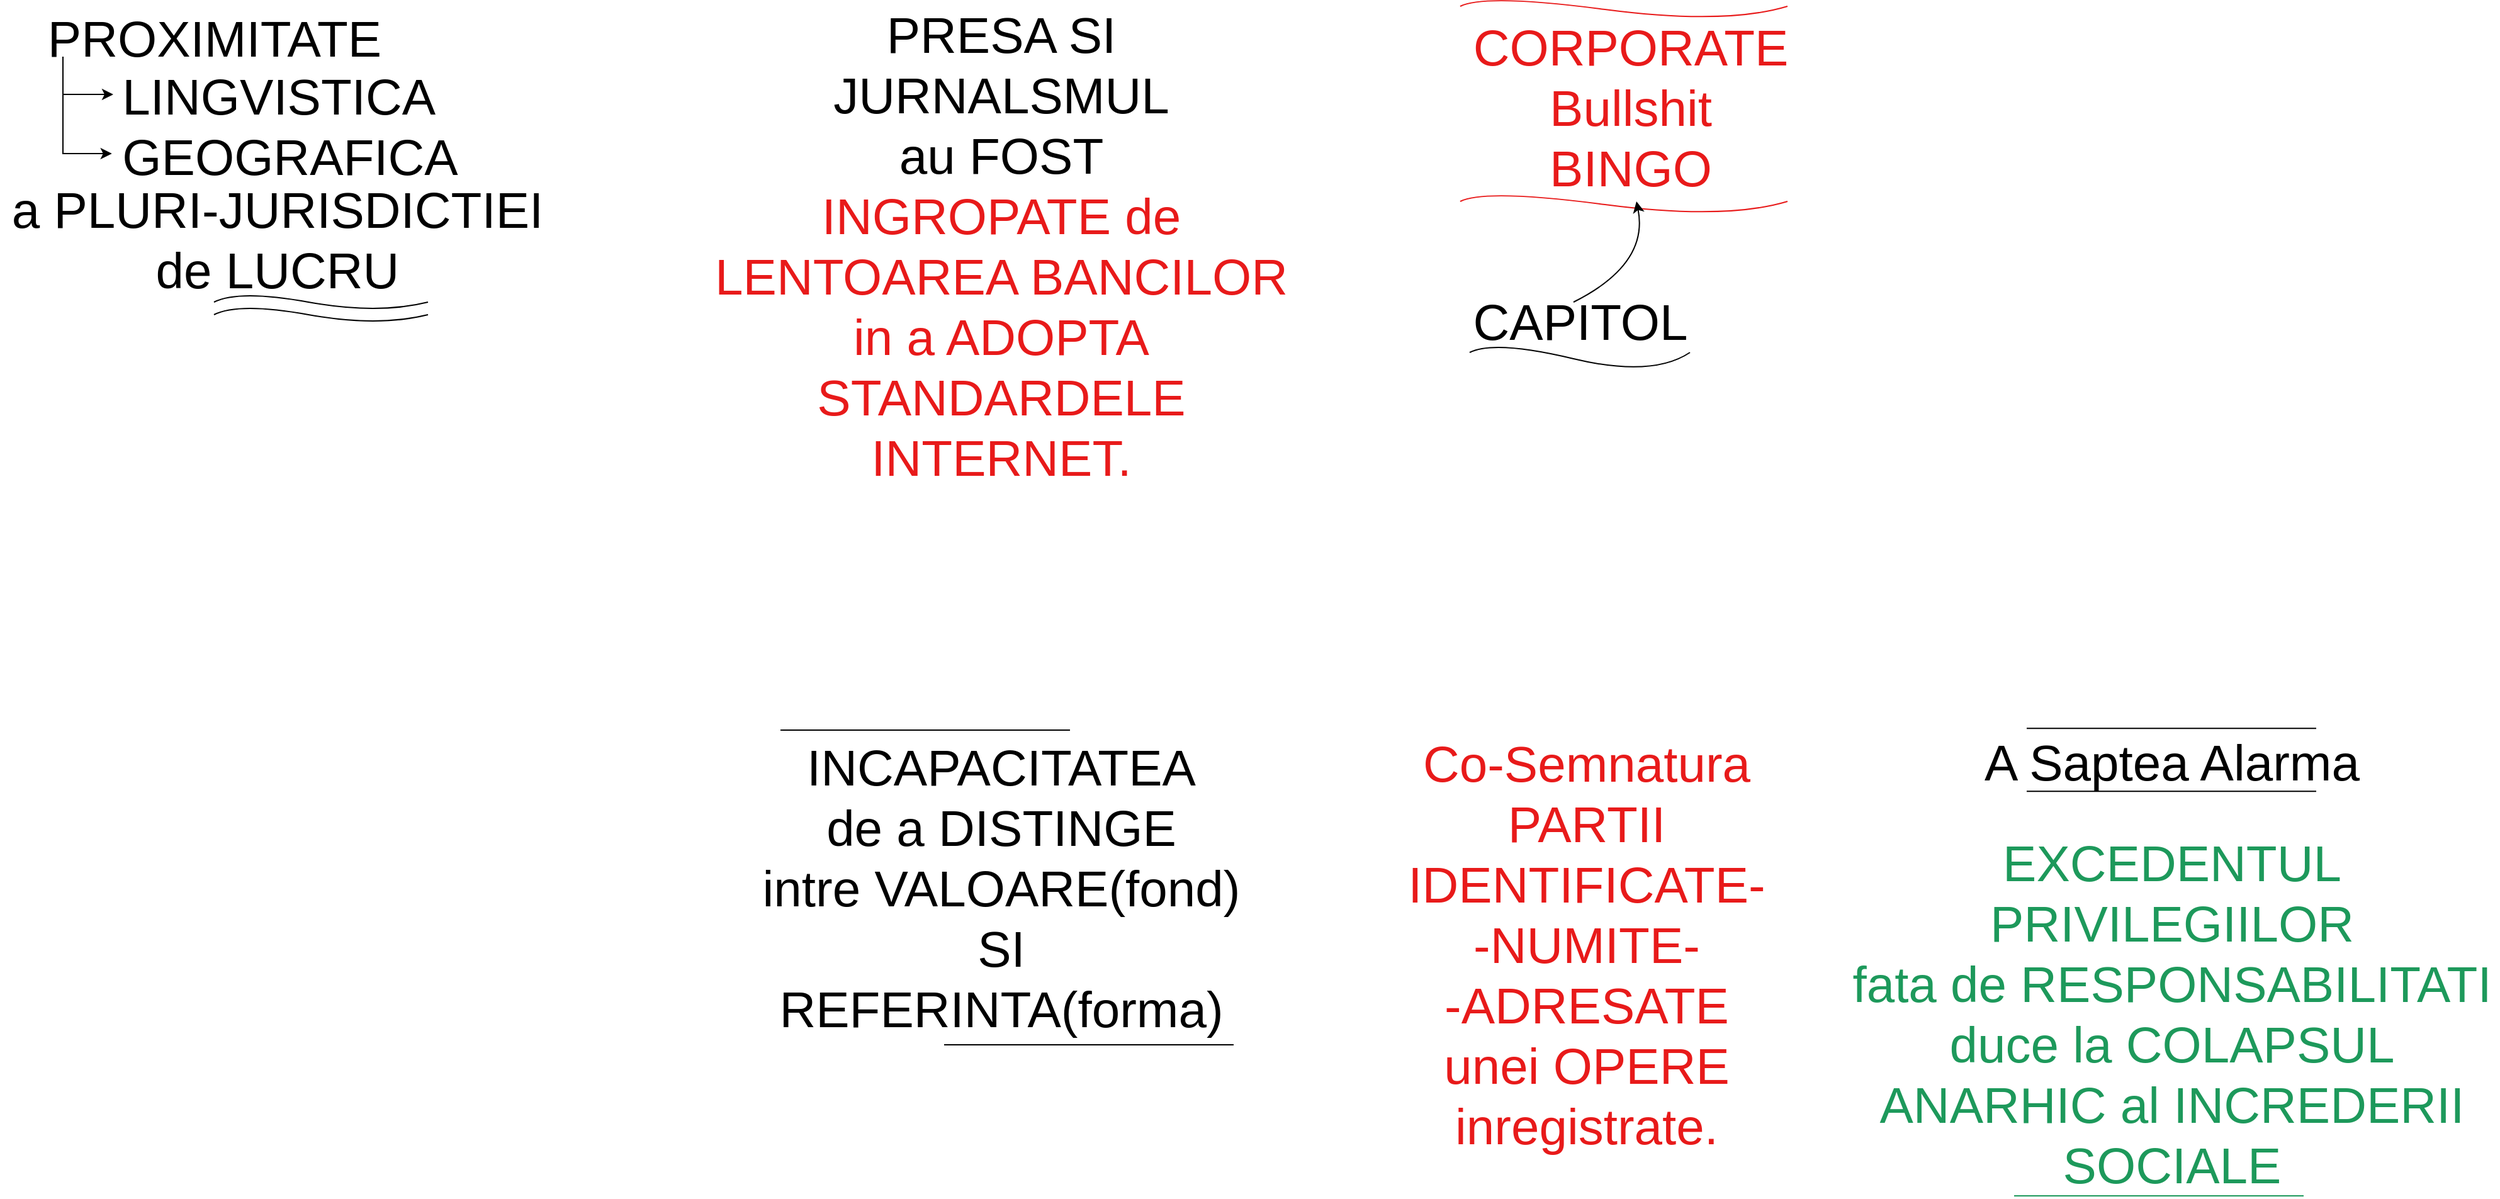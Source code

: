 <mxfile version="17.5.0" type="github">
  <diagram id="FqDeE8I1VJ4CPkro2xPi" name="Page-1">
    <mxGraphModel dx="1568" dy="1848" grid="1" gridSize="10" guides="1" tooltips="1" connect="1" arrows="1" fold="1" page="1" pageScale="1" pageWidth="850" pageHeight="1100" math="0" shadow="0">
      <root>
        <mxCell id="0" />
        <mxCell id="1" parent="0" />
        <mxCell id="_IaDedJDO2Qm4Uy9pOKY-1" value="&lt;font style=&quot;font-size: 40px&quot;&gt;PROXIMITATE&lt;/font&gt;" style="text;html=1;align=center;verticalAlign=middle;resizable=0;points=[];autosize=1;strokeColor=none;fillColor=none;" vertex="1" parent="1">
          <mxGeometry x="210" y="155" width="280" height="30" as="geometry" />
        </mxCell>
        <mxCell id="_IaDedJDO2Qm4Uy9pOKY-2" value="&lt;div style=&quot;text-align: left&quot;&gt;&lt;span&gt;LINGVISTICA&lt;/span&gt;&lt;/div&gt;&lt;div style=&quot;text-align: left&quot;&gt;&lt;span&gt;GEOGRAFICA&lt;/span&gt;&lt;/div&gt;" style="text;html=1;align=center;verticalAlign=middle;resizable=0;points=[];autosize=1;strokeColor=none;fillColor=none;fontSize=40;" vertex="1" parent="1">
          <mxGeometry x="270" y="190" width="280" height="100" as="geometry" />
        </mxCell>
        <mxCell id="_IaDedJDO2Qm4Uy9pOKY-3" value="a PLURI-JURISDICTIEI&lt;br&gt;de LUCRU" style="text;html=1;align=center;verticalAlign=middle;resizable=0;points=[];autosize=1;strokeColor=none;fillColor=none;fontSize=40;" vertex="1" parent="1">
          <mxGeometry x="180" y="280" width="440" height="100" as="geometry" />
        </mxCell>
        <mxCell id="_IaDedJDO2Qm4Uy9pOKY-4" value="" style="endArrow=classic;html=1;rounded=0;fontSize=40;" edge="1" parent="1">
          <mxGeometry width="50" height="50" relative="1" as="geometry">
            <mxPoint x="230" y="185" as="sourcePoint" />
            <mxPoint x="270" y="215" as="targetPoint" />
            <Array as="points">
              <mxPoint x="230" y="215" />
            </Array>
          </mxGeometry>
        </mxCell>
        <mxCell id="_IaDedJDO2Qm4Uy9pOKY-5" value="" style="endArrow=classic;html=1;rounded=0;fontSize=40;entryX=-0.004;entryY=0.72;entryDx=0;entryDy=0;entryPerimeter=0;" edge="1" parent="1" target="_IaDedJDO2Qm4Uy9pOKY-2">
          <mxGeometry width="50" height="50" relative="1" as="geometry">
            <mxPoint x="230" y="210" as="sourcePoint" />
            <mxPoint x="270" y="240" as="targetPoint" />
            <Array as="points">
              <mxPoint x="230" y="262" />
            </Array>
          </mxGeometry>
        </mxCell>
        <mxCell id="_IaDedJDO2Qm4Uy9pOKY-6" value="" style="endArrow=none;html=1;fontSize=40;curved=1;" edge="1" parent="1">
          <mxGeometry width="50" height="50" relative="1" as="geometry">
            <mxPoint x="350" y="380" as="sourcePoint" />
            <mxPoint x="520" y="380" as="targetPoint" />
            <Array as="points">
              <mxPoint x="370" y="370" />
              <mxPoint x="480" y="390" />
            </Array>
          </mxGeometry>
        </mxCell>
        <mxCell id="_IaDedJDO2Qm4Uy9pOKY-7" value="" style="endArrow=none;html=1;fontSize=40;curved=1;" edge="1" parent="1">
          <mxGeometry width="50" height="50" relative="1" as="geometry">
            <mxPoint x="350" y="390" as="sourcePoint" />
            <mxPoint x="520" y="390" as="targetPoint" />
            <Array as="points">
              <mxPoint x="370" y="380" />
              <mxPoint x="480" y="400" />
            </Array>
          </mxGeometry>
        </mxCell>
        <mxCell id="_IaDedJDO2Qm4Uy9pOKY-8" value="PRESA SI&lt;br&gt;JURNALSMUL&lt;br&gt;au FOST&lt;br&gt;&lt;font color=&quot;#e81a1a&quot;&gt;INGROPATE de&lt;br&gt;LENTOAREA BANCILOR&lt;br&gt;in a ADOPTA&lt;br&gt;STANDARDELE&lt;br&gt;INTERNET.&lt;/font&gt;" style="text;html=1;align=center;verticalAlign=middle;resizable=0;points=[];autosize=1;strokeColor=none;fillColor=none;fontSize=40;" vertex="1" parent="1">
          <mxGeometry x="740" y="140" width="470" height="390" as="geometry" />
        </mxCell>
        <mxCell id="_IaDedJDO2Qm4Uy9pOKY-9" value="CORPORATE&lt;br&gt;Bullshit&lt;br&gt;BINGO" style="text;html=1;align=center;verticalAlign=middle;resizable=0;points=[];autosize=1;strokeColor=none;fillColor=none;fontSize=40;fontColor=#E81A1A;" vertex="1" parent="1">
          <mxGeometry x="1340" y="150" width="270" height="150" as="geometry" />
        </mxCell>
        <mxCell id="_IaDedJDO2Qm4Uy9pOKY-10" value="&lt;font color=&quot;#000000&quot;&gt;CAPITOL&lt;/font&gt;" style="text;html=1;align=center;verticalAlign=middle;resizable=0;points=[];autosize=1;strokeColor=none;fillColor=none;fontSize=40;fontColor=#E81A1A;" vertex="1" parent="1">
          <mxGeometry x="1340" y="370" width="190" height="50" as="geometry" />
        </mxCell>
        <mxCell id="_IaDedJDO2Qm4Uy9pOKY-12" value="" style="endArrow=none;html=1;fontSize=40;curved=1;strokeColor=#E81A1A;" edge="1" parent="1">
          <mxGeometry width="50" height="50" relative="1" as="geometry">
            <mxPoint x="1340" y="145" as="sourcePoint" />
            <mxPoint x="1600" y="145" as="targetPoint" />
            <Array as="points">
              <mxPoint x="1360" y="135" />
              <mxPoint x="1550" y="160" />
            </Array>
          </mxGeometry>
        </mxCell>
        <mxCell id="_IaDedJDO2Qm4Uy9pOKY-13" value="" style="endArrow=none;html=1;fontSize=40;curved=1;strokeColor=#E81A1A;" edge="1" parent="1">
          <mxGeometry width="50" height="50" relative="1" as="geometry">
            <mxPoint x="1340" y="300" as="sourcePoint" />
            <mxPoint x="1600" y="300" as="targetPoint" />
            <Array as="points">
              <mxPoint x="1360" y="290" />
              <mxPoint x="1550" y="315" />
            </Array>
          </mxGeometry>
        </mxCell>
        <mxCell id="_IaDedJDO2Qm4Uy9pOKY-14" value="" style="endArrow=classic;html=1;fontSize=40;fontColor=#000000;strokeColor=#000000;curved=1;" edge="1" parent="1">
          <mxGeometry width="50" height="50" relative="1" as="geometry">
            <mxPoint x="1430" y="380" as="sourcePoint" />
            <mxPoint x="1480" y="300" as="targetPoint" />
            <Array as="points">
              <mxPoint x="1490" y="350" />
            </Array>
          </mxGeometry>
        </mxCell>
        <mxCell id="_IaDedJDO2Qm4Uy9pOKY-15" value="" style="endArrow=none;html=1;fontSize=40;curved=1;strokeColor=#000000;" edge="1" parent="1">
          <mxGeometry width="50" height="50" relative="1" as="geometry">
            <mxPoint x="1347.5" y="420" as="sourcePoint" />
            <mxPoint x="1522.5" y="420" as="targetPoint" />
            <Array as="points">
              <mxPoint x="1367.5" y="410" />
              <mxPoint x="1492.5" y="440" />
            </Array>
          </mxGeometry>
        </mxCell>
        <mxCell id="_IaDedJDO2Qm4Uy9pOKY-16" value="INCAPACITATEA&lt;br&gt;de a DISTINGE&lt;br&gt;intre VALOARE(fond)&lt;br&gt;SI&lt;br&gt;REFERINTA(forma)" style="text;html=1;align=center;verticalAlign=middle;resizable=0;points=[];autosize=1;strokeColor=none;fillColor=none;fontSize=40;fontColor=#000000;" vertex="1" parent="1">
          <mxGeometry x="780" y="720" width="390" height="250" as="geometry" />
        </mxCell>
        <mxCell id="_IaDedJDO2Qm4Uy9pOKY-17" value="&lt;font color=&quot;#e81a1a&quot;&gt;Co-Semnatura&lt;br&gt;PARTII&lt;br&gt;IDENTIFICATE-&lt;br&gt;-NUMITE-&lt;br&gt;-ADRESATE&lt;br&gt;unei OPERE&lt;br&gt;inregistrate.&lt;/font&gt;" style="text;html=1;align=center;verticalAlign=middle;resizable=0;points=[];autosize=1;strokeColor=none;fillColor=none;fontSize=40;fontColor=#000000;" vertex="1" parent="1">
          <mxGeometry x="1290" y="720" width="300" height="340" as="geometry" />
        </mxCell>
        <mxCell id="_IaDedJDO2Qm4Uy9pOKY-18" value="&lt;font color=&quot;#000000&quot;&gt;A Saptea Alarma&lt;/font&gt;" style="text;html=1;align=center;verticalAlign=middle;resizable=0;points=[];autosize=1;strokeColor=none;fillColor=none;fontSize=40;fontColor=#E81A1A;" vertex="1" parent="1">
          <mxGeometry x="1750" y="720" width="310" height="50" as="geometry" />
        </mxCell>
        <mxCell id="_IaDedJDO2Qm4Uy9pOKY-19" value="&lt;font color=&quot;#1d995b&quot;&gt;EXCEDENTUL&lt;br&gt;PRIVILEGIILOR&lt;br&gt;fata de RESPONSABILITATI&lt;br&gt;duce la COLAPSUL&lt;br&gt;ANARHIC al INCREDERII&lt;br&gt;SOCIALE&lt;/font&gt;" style="text;html=1;align=center;verticalAlign=middle;resizable=0;points=[];autosize=1;strokeColor=none;fillColor=none;fontSize=40;fontColor=#000000;" vertex="1" parent="1">
          <mxGeometry x="1645" y="800" width="520" height="290" as="geometry" />
        </mxCell>
        <mxCell id="_IaDedJDO2Qm4Uy9pOKY-20" value="" style="endArrow=none;html=1;fontSize=40;fontColor=#1D995B;strokeColor=#000000;curved=1;" edge="1" parent="1">
          <mxGeometry width="50" height="50" relative="1" as="geometry">
            <mxPoint x="1790" y="718.57" as="sourcePoint" />
            <mxPoint x="2020" y="718.57" as="targetPoint" />
          </mxGeometry>
        </mxCell>
        <mxCell id="_IaDedJDO2Qm4Uy9pOKY-21" value="" style="endArrow=none;html=1;fontSize=40;fontColor=#1D995B;strokeColor=#000000;curved=1;" edge="1" parent="1">
          <mxGeometry width="50" height="50" relative="1" as="geometry">
            <mxPoint x="1790" y="768.57" as="sourcePoint" />
            <mxPoint x="2020" y="768.57" as="targetPoint" />
          </mxGeometry>
        </mxCell>
        <mxCell id="_IaDedJDO2Qm4Uy9pOKY-22" value="" style="endArrow=none;html=1;fontSize=40;fontColor=#1D995B;strokeColor=#1D995B;curved=1;" edge="1" parent="1">
          <mxGeometry width="50" height="50" relative="1" as="geometry">
            <mxPoint x="1780" y="1090" as="sourcePoint" />
            <mxPoint x="2010" y="1090" as="targetPoint" />
          </mxGeometry>
        </mxCell>
        <mxCell id="_IaDedJDO2Qm4Uy9pOKY-26" value="" style="endArrow=none;html=1;fontSize=40;fontColor=#1D995B;strokeColor=#000000;curved=1;" edge="1" parent="1">
          <mxGeometry width="50" height="50" relative="1" as="geometry">
            <mxPoint x="930" y="970.0" as="sourcePoint" />
            <mxPoint x="1160" y="970.0" as="targetPoint" />
          </mxGeometry>
        </mxCell>
        <mxCell id="_IaDedJDO2Qm4Uy9pOKY-27" value="" style="endArrow=none;html=1;fontSize=40;fontColor=#1D995B;strokeColor=#000000;curved=1;" edge="1" parent="1">
          <mxGeometry width="50" height="50" relative="1" as="geometry">
            <mxPoint x="800" y="720" as="sourcePoint" />
            <mxPoint x="1030" y="720" as="targetPoint" />
          </mxGeometry>
        </mxCell>
      </root>
    </mxGraphModel>
  </diagram>
</mxfile>
